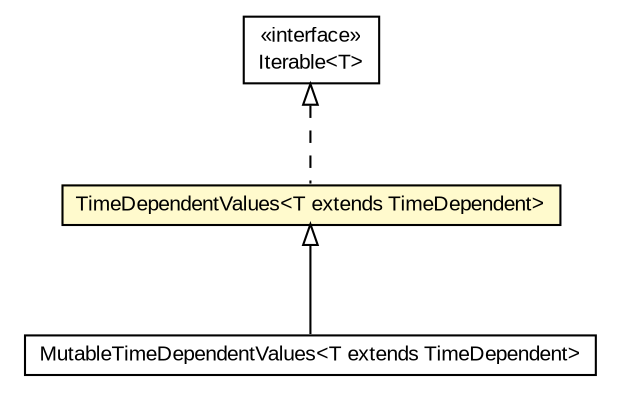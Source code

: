 #!/usr/local/bin/dot
#
# Class diagram 
# Generated by UMLGraph version R5_6-24-gf6e263 (http://www.umlgraph.org/)
#

digraph G {
	edge [fontname="arial",fontsize=10,labelfontname="arial",labelfontsize=10];
	node [fontname="arial",fontsize=10,shape=plaintext];
	nodesep=0.25;
	ranksep=0.5;
	// eu.europa.esig.dss.util.TimeDependentValues<T extends eu.europa.esig.dss.util.TimeDependent>
	c713892 [label=<<table title="eu.europa.esig.dss.util.TimeDependentValues" border="0" cellborder="1" cellspacing="0" cellpadding="2" port="p" bgcolor="lemonChiffon" href="./TimeDependentValues.html">
		<tr><td><table border="0" cellspacing="0" cellpadding="1">
<tr><td align="center" balign="center"> TimeDependentValues&lt;T extends TimeDependent&gt; </td></tr>
		</table></td></tr>
		</table>>, URL="./TimeDependentValues.html", fontname="arial", fontcolor="black", fontsize=10.0];
	// eu.europa.esig.dss.util.MutableTimeDependentValues<T extends eu.europa.esig.dss.util.TimeDependent>
	c713894 [label=<<table title="eu.europa.esig.dss.util.MutableTimeDependentValues" border="0" cellborder="1" cellspacing="0" cellpadding="2" port="p" href="./MutableTimeDependentValues.html">
		<tr><td><table border="0" cellspacing="0" cellpadding="1">
<tr><td align="center" balign="center"> MutableTimeDependentValues&lt;T extends TimeDependent&gt; </td></tr>
		</table></td></tr>
		</table>>, URL="./MutableTimeDependentValues.html", fontname="arial", fontcolor="black", fontsize=10.0];
	//eu.europa.esig.dss.util.TimeDependentValues<T extends eu.europa.esig.dss.util.TimeDependent> implements java.lang.Iterable<T>
	c714651:p -> c713892:p [dir=back,arrowtail=empty,style=dashed];
	//eu.europa.esig.dss.util.MutableTimeDependentValues<T extends eu.europa.esig.dss.util.TimeDependent> extends eu.europa.esig.dss.util.TimeDependentValues<T>
	c713892:p -> c713894:p [dir=back,arrowtail=empty];
	// java.lang.Iterable<T>
	c714651 [label=<<table title="java.lang.Iterable" border="0" cellborder="1" cellspacing="0" cellpadding="2" port="p" href="http://java.sun.com/j2se/1.4.2/docs/api/java/lang/Iterable.html">
		<tr><td><table border="0" cellspacing="0" cellpadding="1">
<tr><td align="center" balign="center"> &#171;interface&#187; </td></tr>
<tr><td align="center" balign="center"> Iterable&lt;T&gt; </td></tr>
		</table></td></tr>
		</table>>, URL="http://java.sun.com/j2se/1.4.2/docs/api/java/lang/Iterable.html", fontname="arial", fontcolor="black", fontsize=10.0];
}

